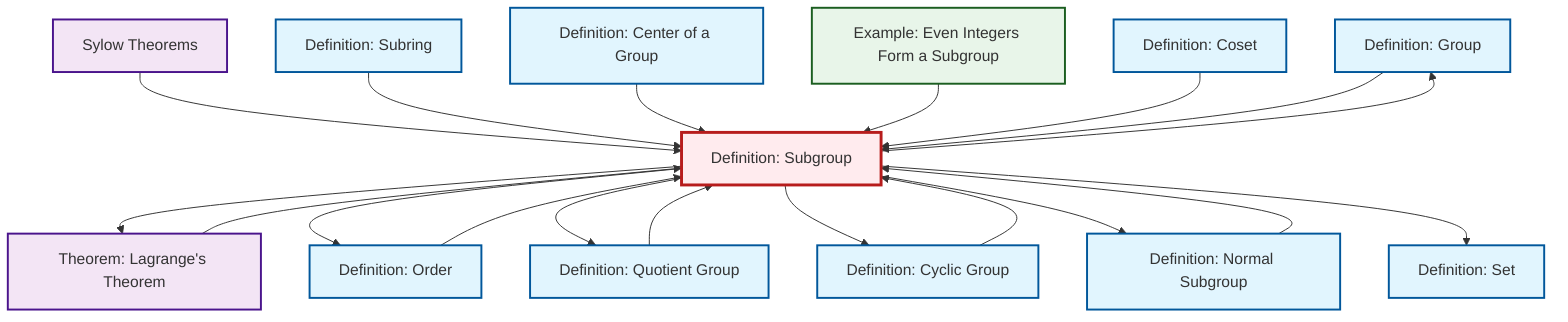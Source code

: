 graph TD
    classDef definition fill:#e1f5fe,stroke:#01579b,stroke-width:2px
    classDef theorem fill:#f3e5f5,stroke:#4a148c,stroke-width:2px
    classDef axiom fill:#fff3e0,stroke:#e65100,stroke-width:2px
    classDef example fill:#e8f5e9,stroke:#1b5e20,stroke-width:2px
    classDef current fill:#ffebee,stroke:#b71c1c,stroke-width:3px
    def-group["Definition: Group"]:::definition
    thm-sylow["Sylow Theorems"]:::theorem
    thm-lagrange["Theorem: Lagrange's Theorem"]:::theorem
    def-coset["Definition: Coset"]:::definition
    def-subring["Definition: Subring"]:::definition
    def-subgroup["Definition: Subgroup"]:::definition
    def-center-of-group["Definition: Center of a Group"]:::definition
    def-quotient-group["Definition: Quotient Group"]:::definition
    def-normal-subgroup["Definition: Normal Subgroup"]:::definition
    def-order["Definition: Order"]:::definition
    ex-even-integers-subgroup["Example: Even Integers Form a Subgroup"]:::example
    def-cyclic-group["Definition: Cyclic Group"]:::definition
    def-set["Definition: Set"]:::definition
    def-subgroup --> thm-lagrange
    thm-lagrange --> def-subgroup
    thm-sylow --> def-subgroup
    def-subring --> def-subgroup
    def-center-of-group --> def-subgroup
    def-subgroup --> def-group
    ex-even-integers-subgroup --> def-subgroup
    def-subgroup --> def-order
    def-coset --> def-subgroup
    def-normal-subgroup --> def-subgroup
    def-quotient-group --> def-subgroup
    def-subgroup --> def-quotient-group
    def-cyclic-group --> def-subgroup
    def-group --> def-subgroup
    def-subgroup --> def-cyclic-group
    def-subgroup --> def-normal-subgroup
    def-subgroup --> def-set
    def-order --> def-subgroup
    class def-subgroup current